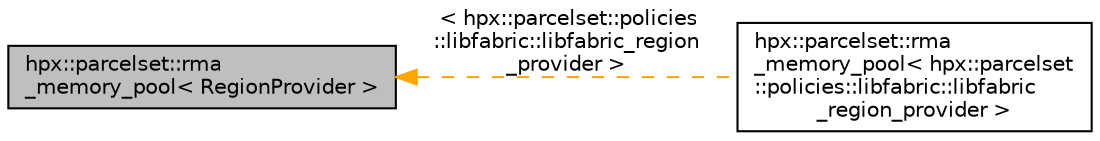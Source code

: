 digraph "hpx::parcelset::rma_memory_pool&lt; RegionProvider &gt;"
{
  edge [fontname="Helvetica",fontsize="10",labelfontname="Helvetica",labelfontsize="10"];
  node [fontname="Helvetica",fontsize="10",shape=record];
  rankdir="LR";
  Node0 [label="hpx::parcelset::rma\l_memory_pool\< RegionProvider \>",height=0.2,width=0.4,color="black", fillcolor="grey75", style="filled", fontcolor="black"];
  Node0 -> Node1 [dir="back",color="orange",fontsize="10",style="dashed",label=" \< hpx::parcelset::policies\l::libfabric::libfabric_region\l_provider \>" ,fontname="Helvetica"];
  Node1 [label="hpx::parcelset::rma\l_memory_pool\< hpx::parcelset\l::policies::libfabric::libfabric\l_region_provider \>",height=0.2,width=0.4,color="black", fillcolor="white", style="filled",URL="$d7/d53/structhpx_1_1parcelset_1_1rma__memory__pool.html"];
}
